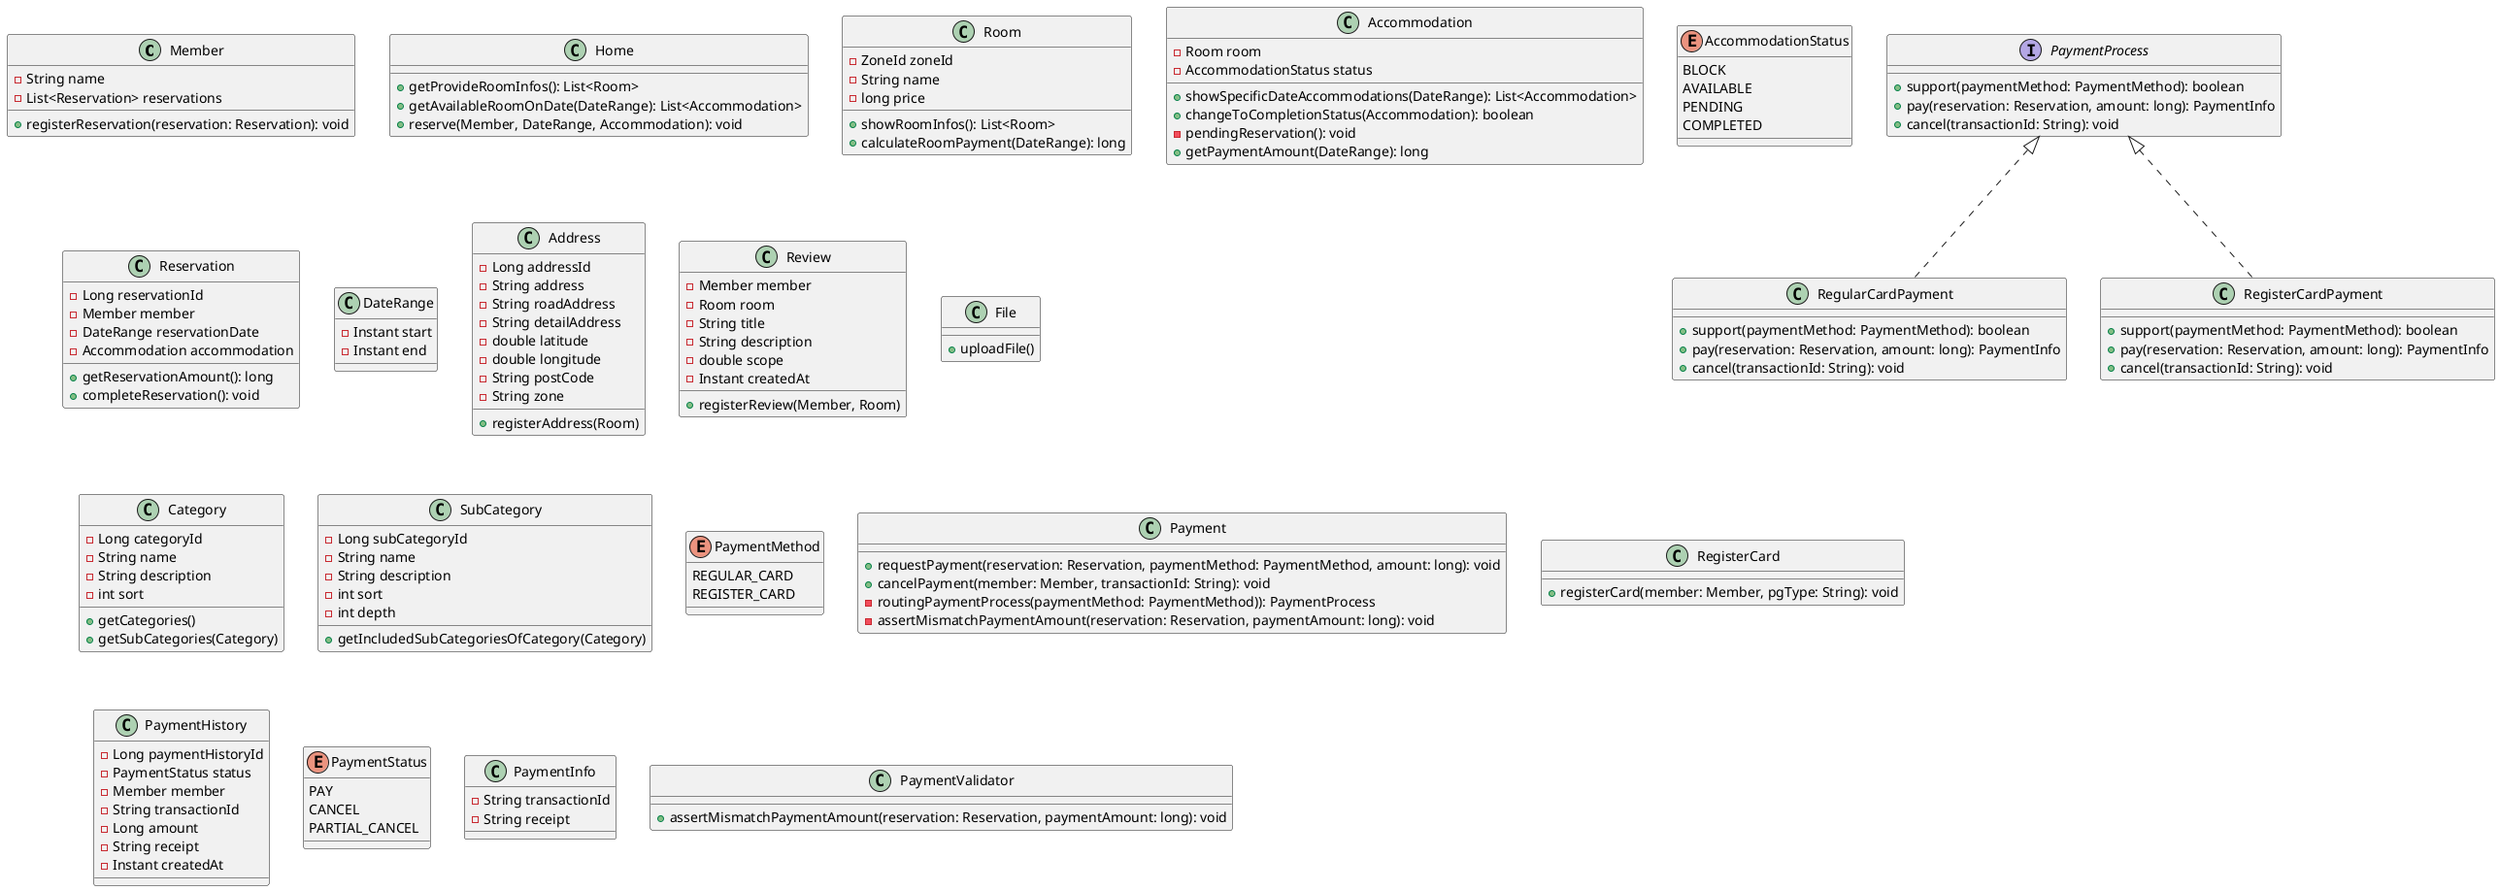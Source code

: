 @startuml
class Member {
  -String name
  -List<Reservation> reservations
  +registerReservation(reservation: Reservation): void
}

class Home {
  +getProvideRoomInfos(): List<Room>
  +getAvailableRoomOnDate(DateRange): List<Accommodation>
  +reserve(Member, DateRange, Accommodation): void
}

class Room {
  -ZoneId zoneId
  -String name
  -long price
  +showRoomInfos(): List<Room>
  +calculateRoomPayment(DateRange): long
}

class Accommodation {
  -Room room
  -AccommodationStatus status
  +showSpecificDateAccommodations(DateRange): List<Accommodation>
  +changeToCompletionStatus(Accommodation): boolean
  -pendingReservation(): void
  +getPaymentAmount(DateRange): long
}

enum AccommodationStatus {
  BLOCK
  AVAILABLE
  PENDING
  COMPLETED
}

class Reservation {
  -Long reservationId
  -Member member
  -DateRange reservationDate
  -Accommodation accommodation
  +getReservationAmount(): long
  +completeReservation(): void
}

class DateRange {
  -Instant start
  -Instant end
}

class Address {
  -Long addressId
  -String address
  -String roadAddress
  -String detailAddress
  -double latitude
  -double longitude
  -String postCode
  -String zone
  +registerAddress(Room)
}

class Review {
  -Member member
  -Room room
  -String title
  -String description
  -double scope
  -Instant createdAt
  +registerReview(Member, Room)
}

class File {
  +uploadFile()
}

class Category {
  -Long categoryId
  -String name
  -String description
  -int sort
  +getCategories()
  +getSubCategories(Category)
}

class SubCategory {
  -Long subCategoryId
  -String name
  -String description
  -int sort
  -int depth
  +getIncludedSubCategoriesOfCategory(Category)
}

enum PaymentMethod {
  REGULAR_CARD
  REGISTER_CARD
}

class Payment {
 +requestPayment(reservation: Reservation, paymentMethod: PaymentMethod, amount: long): void
 +cancelPayment(member: Member, transactionId: String): void
 -routingPaymentProcess(paymentMethod: PaymentMethod)): PaymentProcess
 -assertMismatchPaymentAmount(reservation: Reservation, paymentAmount: long): void
}

class RegisterCard {
 +registerCard(member: Member, pgType: String): void
}

interface PaymentProcess {
 +support(paymentMethod: PaymentMethod): boolean
 +pay(reservation: Reservation, amount: long): PaymentInfo
 +cancel(transactionId: String): void
}

class RegularCardPayment implements PaymentProcess {
 +support(paymentMethod: PaymentMethod): boolean
 +pay(reservation: Reservation, amount: long): PaymentInfo
 +cancel(transactionId: String): void
}

class RegisterCardPayment implements PaymentProcess  {
 +support(paymentMethod: PaymentMethod): boolean
 +pay(reservation: Reservation, amount: long): PaymentInfo
 +cancel(transactionId: String): void
}

class PaymentHistory {
 -Long paymentHistoryId
 -PaymentStatus status
 -Member member
 -String transactionId
 -Long amount
 -String receipt
 -Instant createdAt
}

enum PaymentStatus {
 PAY
 CANCEL
 PARTIAL_CANCEL
}

class PaymentInfo {
 -String transactionId
 -String receipt
}

class PaymentValidator {
 +assertMismatchPaymentAmount(reservation: Reservation, paymentAmount: long): void
}

@enduml